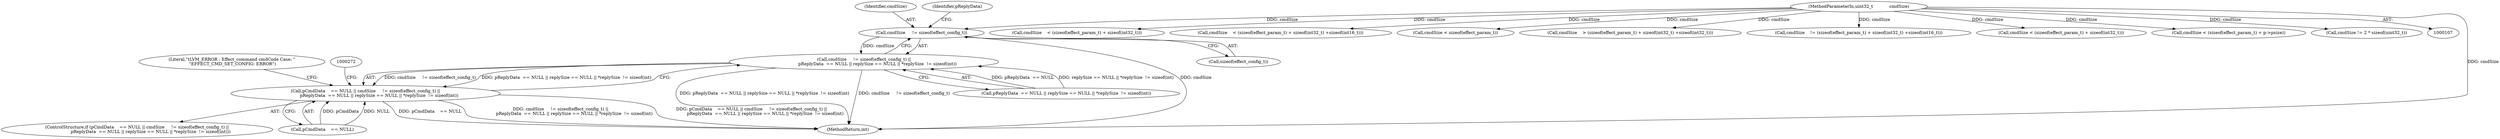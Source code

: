 digraph "0_Android_9e29523b9537983b4c4b205ff868d0b3bca0383b@API" {
"1000246" [label="(Call,cmdSize     != sizeof(effect_config_t))"];
"1000110" [label="(MethodParameterIn,uint32_t            cmdSize)"];
"1000245" [label="(Call,cmdSize     != sizeof(effect_config_t) ||\n                    pReplyData  == NULL || replySize == NULL || *replySize  != sizeof(int))"];
"1000241" [label="(Call,pCmdData    == NULL || cmdSize     != sizeof(effect_config_t) ||\n                    pReplyData  == NULL || replySize == NULL || *replySize  != sizeof(int))"];
"1000785" [label="(Call,cmdSize    < (sizeof(effect_param_t) + sizeof(int32_t)))"];
"1000641" [label="(Call,cmdSize    < (sizeof(effect_param_t) + sizeof(int32_t) +sizeof(int16_t)))"];
"1000265" [label="(Literal,\"\tLVM_ERROR : Effect_command cmdCode Case: \"\n \"EFFECT_CMD_SET_CONFIG: ERROR\")"];
"1000247" [label="(Identifier,cmdSize)"];
"1000242" [label="(Call,pCmdData    == NULL)"];
"1000347" [label="(Call,cmdSize < sizeof(effect_param_t))"];
"1000630" [label="(Call,cmdSize    > (sizeof(effect_param_t) + sizeof(int32_t) +sizeof(int32_t)))"];
"1000110" [label="(MethodParameterIn,uint32_t            cmdSize)"];
"1000240" [label="(ControlStructure,if (pCmdData    == NULL || cmdSize     != sizeof(effect_config_t) ||\n                    pReplyData  == NULL || replySize == NULL || *replySize  != sizeof(int)))"];
"1001271" [label="(MethodReturn,int)"];
"1000241" [label="(Call,pCmdData    == NULL || cmdSize     != sizeof(effect_config_t) ||\n                    pReplyData  == NULL || replySize == NULL || *replySize  != sizeof(int))"];
"1000550" [label="(Call,cmdSize    != (sizeof(effect_param_t) + sizeof(int32_t) +sizeof(int16_t)))"];
"1000246" [label="(Call,cmdSize     != sizeof(effect_config_t))"];
"1000721" [label="(Call,cmdSize < (sizeof(effect_param_t) + sizeof(int32_t)))"];
"1000352" [label="(Call,cmdSize < (sizeof(effect_param_t) + p->psize))"];
"1000252" [label="(Identifier,pReplyData)"];
"1000245" [label="(Call,cmdSize     != sizeof(effect_config_t) ||\n                    pReplyData  == NULL || replySize == NULL || *replySize  != sizeof(int))"];
"1000250" [label="(Call,pReplyData  == NULL || replySize == NULL || *replySize  != sizeof(int))"];
"1000248" [label="(Call,sizeof(effect_config_t))"];
"1001123" [label="(Call,cmdSize != 2 * sizeof(uint32_t))"];
"1000246" -> "1000245"  [label="AST: "];
"1000246" -> "1000248"  [label="CFG: "];
"1000247" -> "1000246"  [label="AST: "];
"1000248" -> "1000246"  [label="AST: "];
"1000252" -> "1000246"  [label="CFG: "];
"1000245" -> "1000246"  [label="CFG: "];
"1000246" -> "1001271"  [label="DDG: cmdSize"];
"1000246" -> "1000245"  [label="DDG: cmdSize"];
"1000110" -> "1000246"  [label="DDG: cmdSize"];
"1000110" -> "1000107"  [label="AST: "];
"1000110" -> "1001271"  [label="DDG: cmdSize"];
"1000110" -> "1000347"  [label="DDG: cmdSize"];
"1000110" -> "1000352"  [label="DDG: cmdSize"];
"1000110" -> "1000550"  [label="DDG: cmdSize"];
"1000110" -> "1000630"  [label="DDG: cmdSize"];
"1000110" -> "1000641"  [label="DDG: cmdSize"];
"1000110" -> "1000721"  [label="DDG: cmdSize"];
"1000110" -> "1000785"  [label="DDG: cmdSize"];
"1000110" -> "1001123"  [label="DDG: cmdSize"];
"1000245" -> "1000241"  [label="AST: "];
"1000245" -> "1000250"  [label="CFG: "];
"1000250" -> "1000245"  [label="AST: "];
"1000241" -> "1000245"  [label="CFG: "];
"1000245" -> "1001271"  [label="DDG: pReplyData  == NULL || replySize == NULL || *replySize  != sizeof(int)"];
"1000245" -> "1001271"  [label="DDG: cmdSize     != sizeof(effect_config_t)"];
"1000245" -> "1000241"  [label="DDG: cmdSize     != sizeof(effect_config_t)"];
"1000245" -> "1000241"  [label="DDG: pReplyData  == NULL || replySize == NULL || *replySize  != sizeof(int)"];
"1000250" -> "1000245"  [label="DDG: pReplyData  == NULL"];
"1000250" -> "1000245"  [label="DDG: replySize == NULL || *replySize  != sizeof(int)"];
"1000241" -> "1000240"  [label="AST: "];
"1000241" -> "1000242"  [label="CFG: "];
"1000242" -> "1000241"  [label="AST: "];
"1000265" -> "1000241"  [label="CFG: "];
"1000272" -> "1000241"  [label="CFG: "];
"1000241" -> "1001271"  [label="DDG: pCmdData    == NULL"];
"1000241" -> "1001271"  [label="DDG: cmdSize     != sizeof(effect_config_t) ||\n                    pReplyData  == NULL || replySize == NULL || *replySize  != sizeof(int)"];
"1000241" -> "1001271"  [label="DDG: pCmdData    == NULL || cmdSize     != sizeof(effect_config_t) ||\n                    pReplyData  == NULL || replySize == NULL || *replySize  != sizeof(int)"];
"1000242" -> "1000241"  [label="DDG: pCmdData"];
"1000242" -> "1000241"  [label="DDG: NULL"];
}
